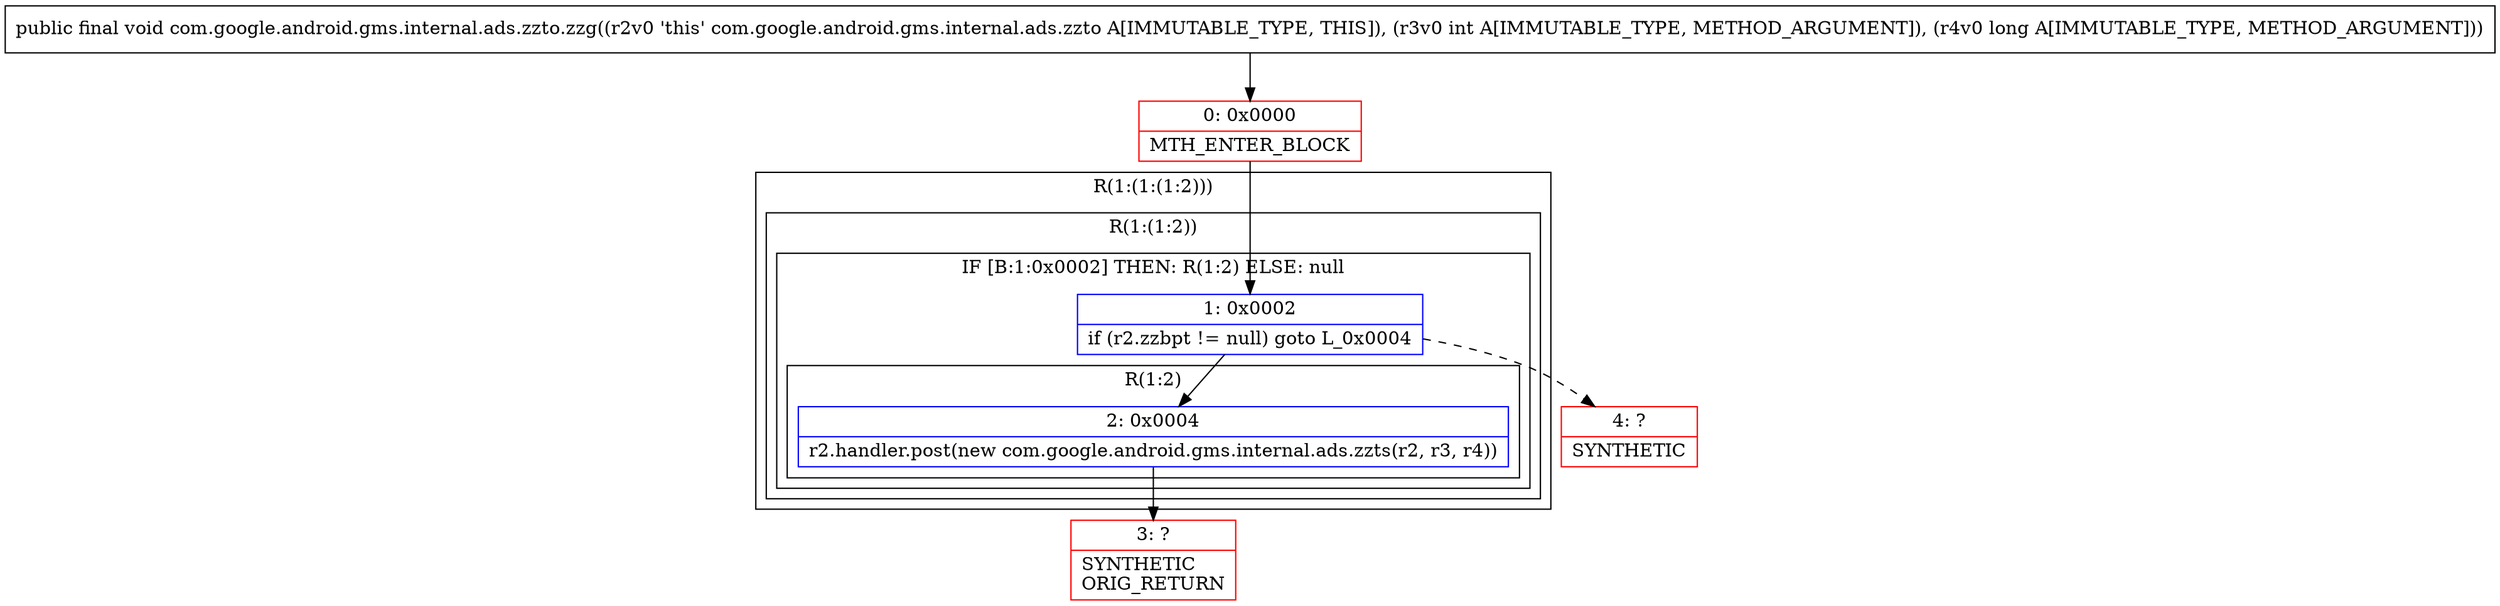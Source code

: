 digraph "CFG forcom.google.android.gms.internal.ads.zzto.zzg(IJ)V" {
subgraph cluster_Region_1021881141 {
label = "R(1:(1:(1:2)))";
node [shape=record,color=blue];
subgraph cluster_Region_364076037 {
label = "R(1:(1:2))";
node [shape=record,color=blue];
subgraph cluster_IfRegion_1012795804 {
label = "IF [B:1:0x0002] THEN: R(1:2) ELSE: null";
node [shape=record,color=blue];
Node_1 [shape=record,label="{1\:\ 0x0002|if (r2.zzbpt != null) goto L_0x0004\l}"];
subgraph cluster_Region_208150910 {
label = "R(1:2)";
node [shape=record,color=blue];
Node_2 [shape=record,label="{2\:\ 0x0004|r2.handler.post(new com.google.android.gms.internal.ads.zzts(r2, r3, r4))\l}"];
}
}
}
}
Node_0 [shape=record,color=red,label="{0\:\ 0x0000|MTH_ENTER_BLOCK\l}"];
Node_3 [shape=record,color=red,label="{3\:\ ?|SYNTHETIC\lORIG_RETURN\l}"];
Node_4 [shape=record,color=red,label="{4\:\ ?|SYNTHETIC\l}"];
MethodNode[shape=record,label="{public final void com.google.android.gms.internal.ads.zzto.zzg((r2v0 'this' com.google.android.gms.internal.ads.zzto A[IMMUTABLE_TYPE, THIS]), (r3v0 int A[IMMUTABLE_TYPE, METHOD_ARGUMENT]), (r4v0 long A[IMMUTABLE_TYPE, METHOD_ARGUMENT])) }"];
MethodNode -> Node_0;
Node_1 -> Node_2;
Node_1 -> Node_4[style=dashed];
Node_2 -> Node_3;
Node_0 -> Node_1;
}

